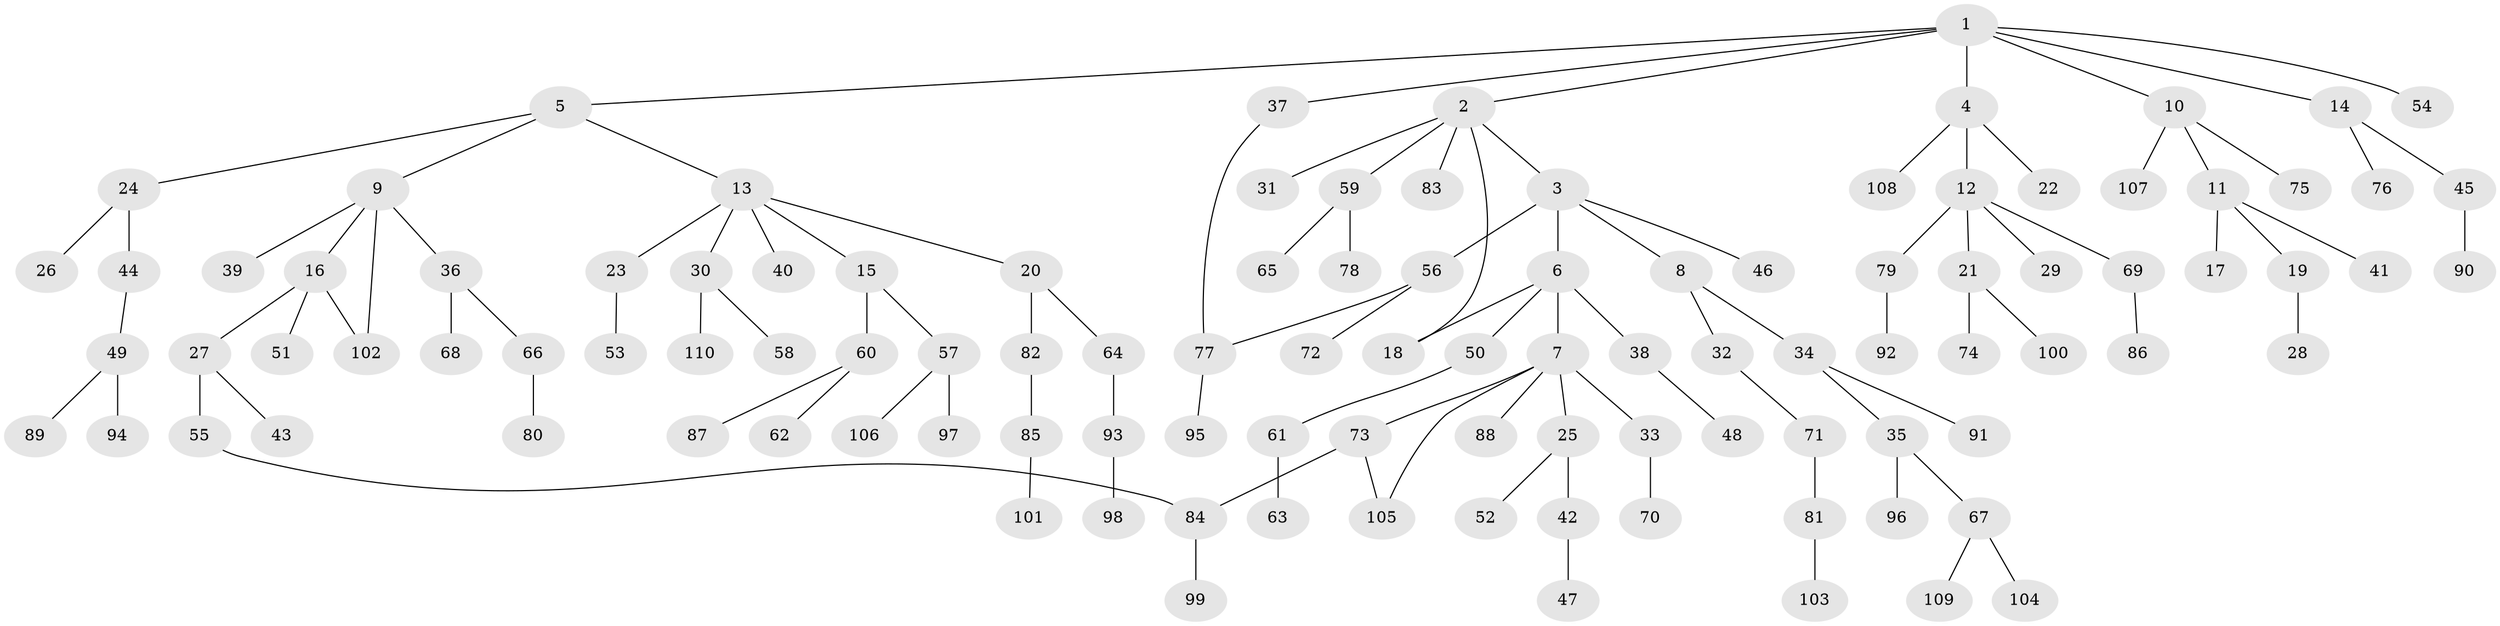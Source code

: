 // coarse degree distribution, {9: 0.02666666666666667, 7: 0.02666666666666667, 5: 0.013333333333333334, 6: 0.02666666666666667, 3: 0.05333333333333334, 2: 0.29333333333333333, 4: 0.04, 1: 0.52}
// Generated by graph-tools (version 1.1) at 2025/51/02/27/25 19:51:41]
// undirected, 110 vertices, 114 edges
graph export_dot {
graph [start="1"]
  node [color=gray90,style=filled];
  1;
  2;
  3;
  4;
  5;
  6;
  7;
  8;
  9;
  10;
  11;
  12;
  13;
  14;
  15;
  16;
  17;
  18;
  19;
  20;
  21;
  22;
  23;
  24;
  25;
  26;
  27;
  28;
  29;
  30;
  31;
  32;
  33;
  34;
  35;
  36;
  37;
  38;
  39;
  40;
  41;
  42;
  43;
  44;
  45;
  46;
  47;
  48;
  49;
  50;
  51;
  52;
  53;
  54;
  55;
  56;
  57;
  58;
  59;
  60;
  61;
  62;
  63;
  64;
  65;
  66;
  67;
  68;
  69;
  70;
  71;
  72;
  73;
  74;
  75;
  76;
  77;
  78;
  79;
  80;
  81;
  82;
  83;
  84;
  85;
  86;
  87;
  88;
  89;
  90;
  91;
  92;
  93;
  94;
  95;
  96;
  97;
  98;
  99;
  100;
  101;
  102;
  103;
  104;
  105;
  106;
  107;
  108;
  109;
  110;
  1 -- 2;
  1 -- 4;
  1 -- 5;
  1 -- 10;
  1 -- 14;
  1 -- 37;
  1 -- 54;
  2 -- 3;
  2 -- 31;
  2 -- 59;
  2 -- 83;
  2 -- 18;
  3 -- 6;
  3 -- 8;
  3 -- 46;
  3 -- 56;
  4 -- 12;
  4 -- 22;
  4 -- 108;
  5 -- 9;
  5 -- 13;
  5 -- 24;
  6 -- 7;
  6 -- 18;
  6 -- 38;
  6 -- 50;
  7 -- 25;
  7 -- 33;
  7 -- 73;
  7 -- 88;
  7 -- 105;
  8 -- 32;
  8 -- 34;
  9 -- 16;
  9 -- 36;
  9 -- 39;
  9 -- 102;
  10 -- 11;
  10 -- 75;
  10 -- 107;
  11 -- 17;
  11 -- 19;
  11 -- 41;
  12 -- 21;
  12 -- 29;
  12 -- 69;
  12 -- 79;
  13 -- 15;
  13 -- 20;
  13 -- 23;
  13 -- 30;
  13 -- 40;
  14 -- 45;
  14 -- 76;
  15 -- 57;
  15 -- 60;
  16 -- 27;
  16 -- 51;
  16 -- 102;
  19 -- 28;
  20 -- 64;
  20 -- 82;
  21 -- 74;
  21 -- 100;
  23 -- 53;
  24 -- 26;
  24 -- 44;
  25 -- 42;
  25 -- 52;
  27 -- 43;
  27 -- 55;
  30 -- 58;
  30 -- 110;
  32 -- 71;
  33 -- 70;
  34 -- 35;
  34 -- 91;
  35 -- 67;
  35 -- 96;
  36 -- 66;
  36 -- 68;
  37 -- 77;
  38 -- 48;
  42 -- 47;
  44 -- 49;
  45 -- 90;
  49 -- 89;
  49 -- 94;
  50 -- 61;
  55 -- 84;
  56 -- 72;
  56 -- 77;
  57 -- 97;
  57 -- 106;
  59 -- 65;
  59 -- 78;
  60 -- 62;
  60 -- 87;
  61 -- 63;
  64 -- 93;
  66 -- 80;
  67 -- 104;
  67 -- 109;
  69 -- 86;
  71 -- 81;
  73 -- 84;
  73 -- 105;
  77 -- 95;
  79 -- 92;
  81 -- 103;
  82 -- 85;
  84 -- 99;
  85 -- 101;
  93 -- 98;
}
